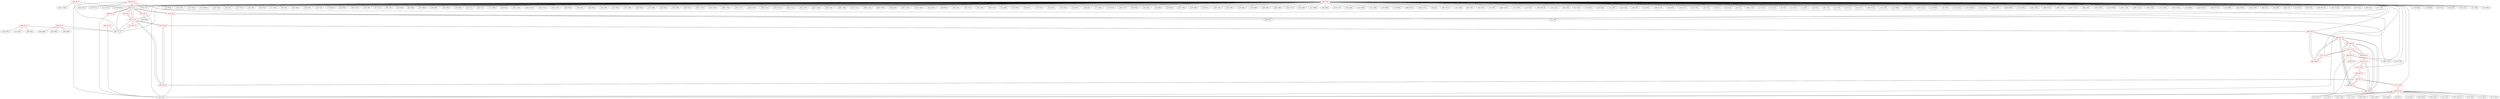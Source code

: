 graph {
	462 [label="(462) R1_T1" color=red]
	321 [label="(321) R917"]
	320 [label="(320) R911"]
	324 [label="(324) JP907"]
	461 [label="(461) U1_T1"]
	463 [label="(463) R2_T1" color=red]
	301 [label="(301) R913"]
	300 [label="(300) R909"]
	304 [label="(304) JP905"]
	461 [label="(461) U1_T1"]
	464 [label="(464) R3_T1" color=red]
	34 [label="(34) U201"]
	461 [label="(461) U1_T1"]
	465 [label="(465) R4_T1" color=red]
	453 [label="(453) J1302"]
	431 [label="(431) U1304"]
	458 [label="(458) FB1303"]
	461 [label="(461) U1_T1"]
	466 [label="(466) U2_T1" color=red]
	469 [label="(469) R7_T1"]
	470 [label="(470) R8_T1"]
	467 [label="(467) R5_T1"]
	468 [label="(468) R6_T1"]
	471 [label="(471) U3_T1"]
	461 [label="(461) U1_T1"]
	473 [label="(473) R9_T1"]
	467 [label="(467) R5_T1" color=red]
	34 [label="(34) U201"]
	69 [label="(69) R304"]
	466 [label="(466) U2_T1"]
	468 [label="(468) R6_T1" color=red]
	34 [label="(34) U201"]
	466 [label="(466) U2_T1"]
	469 [label="(469) R7_T1" color=red]
	186 [label="(186) U702"]
	219 [label="(219) C707"]
	218 [label="(218) R715"]
	217 [label="(217) R723"]
	34 [label="(34) U201"]
	466 [label="(466) U2_T1"]
	470 [label="(470) R8_T1" color=red]
	34 [label="(34) U201"]
	168 [label="(168) D611"]
	152 [label="(152) J601"]
	466 [label="(466) U2_T1"]
	471 [label="(471) U3_T1" color=red]
	466 [label="(466) U2_T1"]
	461 [label="(461) U1_T1"]
	473 [label="(473) R9_T1"]
	472 [label="(472) R10_T1"]
	482 [label="(482) R51_P1"]
	491 [label="(491) R50_P1"]
	472 [label="(472) R10_T1" color=red]
	471 [label="(471) U3_T1"]
	461 [label="(461) U1_T1"]
	473 [label="(473) R9_T1" color=red]
	466 [label="(466) U2_T1"]
	471 [label="(471) U3_T1"]
	474 [label="(474) T23_P1" color=red]
	484 [label="(484) R48_P1"]
	487 [label="(487) R43_P1"]
	475 [label="(475) T24_P1"]
	480 [label="(480) R44_P1"]
	475 [label="(475) T24_P1" color=red]
	481 [label="(481) R46_P1"]
	474 [label="(474) T23_P1"]
	476 [label="(476) T27_P1" color=red]
	482 [label="(482) R51_P1"]
	477 [label="(477) T28_P1"]
	485 [label="(485) R53_P1"]
	488 [label="(488) R49_P1"]
	477 [label="(477) T28_P1" color=red]
	483 [label="(483) R52_P1"]
	476 [label="(476) T27_P1"]
	478 [label="(478) T25_P1" color=red]
	479 [label="(479) T29_P1"]
	484 [label="(484) R48_P1"]
	486 [label="(486) R45_P1"]
	212 [label="(212) R722"]
	479 [label="(479) T29_P1" color=red]
	478 [label="(478) T25_P1"]
	485 [label="(485) R53_P1"]
	480 [label="(480) R44_P1" color=red]
	186 [label="(186) U702"]
	213 [label="(213) R714"]
	214 [label="(214) C706"]
	34 [label="(34) U201"]
	474 [label="(474) T23_P1"]
	481 [label="(481) R46_P1" color=red]
	489 [label="(489) T26_P1"]
	490 [label="(490) R47_P1"]
	475 [label="(475) T24_P1"]
	482 [label="(482) R51_P1" color=red]
	476 [label="(476) T27_P1"]
	491 [label="(491) R50_P1"]
	471 [label="(471) U3_T1"]
	483 [label="(483) R52_P1" color=red]
	391 [label="(391) FB1101"]
	313 [label="(313) D902"]
	175 [label="(175) D616"]
	172 [label="(172) D620"]
	173 [label="(173) D622"]
	295 [label="(295) C910"]
	21 [label="(21) C212"]
	296 [label="(296) U901"]
	294 [label="(294) C909"]
	34 [label="(34) U201"]
	333 [label="(333) D904"]
	6 [label="(6) FB201"]
	174 [label="(174) D612"]
	323 [label="(323) D903"]
	303 [label="(303) D901"]
	10 [label="(10) C209"]
	477 [label="(477) T28_P1"]
	484 [label="(484) R48_P1" color=red]
	478 [label="(478) T25_P1"]
	474 [label="(474) T23_P1"]
	487 [label="(487) R43_P1"]
	485 [label="(485) R53_P1" color=red]
	479 [label="(479) T29_P1"]
	476 [label="(476) T27_P1"]
	488 [label="(488) R49_P1"]
	486 [label="(486) R45_P1" color=red]
	490 [label="(490) R47_P1"]
	487 [label="(487) R43_P1"]
	488 [label="(488) R49_P1"]
	478 [label="(478) T25_P1"]
	212 [label="(212) R722"]
	487 [label="(487) R43_P1" color=red]
	484 [label="(484) R48_P1"]
	474 [label="(474) T23_P1"]
	490 [label="(490) R47_P1"]
	486 [label="(486) R45_P1"]
	488 [label="(488) R49_P1"]
	488 [label="(488) R49_P1" color=red]
	490 [label="(490) R47_P1"]
	486 [label="(486) R45_P1"]
	487 [label="(487) R43_P1"]
	476 [label="(476) T27_P1"]
	485 [label="(485) R53_P1"]
	489 [label="(489) T26_P1" color=red]
	491 [label="(491) R50_P1"]
	481 [label="(481) R46_P1"]
	490 [label="(490) R47_P1"]
	490 [label="(490) R47_P1" color=red]
	486 [label="(486) R45_P1"]
	487 [label="(487) R43_P1"]
	488 [label="(488) R49_P1"]
	489 [label="(489) T26_P1"]
	481 [label="(481) R46_P1"]
	491 [label="(491) R50_P1" color=red]
	489 [label="(489) T26_P1"]
	482 [label="(482) R51_P1"]
	471 [label="(471) U3_T1"]
	492 [label="(492) GND" color=red]
	178 [label="(178) D604"]
	179 [label="(179) D606"]
	48 [label="(48) U301"]
	142 [label="(142) J502"]
	133 [label="(133) C502"]
	52 [label="(52) C303"]
	163 [label="(163) D602"]
	53 [label="(53) R309"]
	134 [label="(134) C501"]
	137 [label="(137) R501"]
	135 [label="(135) FB502"]
	140 [label="(140) C503"]
	54 [label="(54) U303"]
	131 [label="(131) U501"]
	44 [label="(44) U302"]
	58 [label="(58) C304"]
	57 [label="(57) C302"]
	56 [label="(56) C301"]
	161 [label="(161) D632"]
	160 [label="(160) D631"]
	59 [label="(59) C305"]
	176 [label="(176) D626"]
	162 [label="(162) D601"]
	435 [label="(435) C1315"]
	62 [label="(62) C309"]
	61 [label="(61) C310"]
	60 [label="(60) C307"]
	42 [label="(42) C306"]
	168 [label="(168) D611"]
	43 [label="(43) C308"]
	167 [label="(167) D609"]
	166 [label="(166) D607"]
	165 [label="(165) D605"]
	164 [label="(164) D603"]
	81 [label="(81) C317"]
	80 [label="(80) C311"]
	177 [label="(177) D629"]
	169 [label="(169) D614"]
	457 [label="(457) C1301"]
	456 [label="(456) U1305"]
	458 [label="(458) FB1303"]
	455 [label="(455) C1319"]
	454 [label="(454) C1310"]
	266 [label="(266) U803"]
	268 [label="(268) D812"]
	265 [label="(265) R812"]
	245 [label="(245) C805"]
	271 [label="(271) R813"]
	270 [label="(270) C808"]
	269 [label="(269) C804"]
	272 [label="(272) U804"]
	262 [label="(262) D811"]
	263 [label="(263) C803"]
	264 [label="(264) C807"]
	445 [label="(445) C1318"]
	450 [label="(450) C1305"]
	449 [label="(449) U1303"]
	425 [label="(425) C1311"]
	428 [label="(428) U1302"]
	434 [label="(434) C1314"]
	433 [label="(433) C1313"]
	432 [label="(432) C1312"]
	442 [label="(442) C1303"]
	441 [label="(441) C1308"]
	439 [label="(439) C1307"]
	438 [label="(438) C1306"]
	437 [label="(437) C1317"]
	436 [label="(436) C1316"]
	440 [label="(440) C1302"]
	430 [label="(430) J1303"]
	451 [label="(451) U1301"]
	453 [label="(453) J1302"]
	426 [label="(426) C1309"]
	423 [label="(423) R1303"]
	246 [label="(246) R810"]
	214 [label="(214) C706"]
	204 [label="(204) C704"]
	219 [label="(219) C707"]
	185 [label="(185) U701"]
	186 [label="(186) U702"]
	224 [label="(224) C708"]
	209 [label="(209) C705"]
	152 [label="(152) J601"]
	151 [label="(151) J604"]
	159 [label="(159) D630"]
	158 [label="(158) D627"]
	157 [label="(157) D624"]
	156 [label="(156) D621"]
	155 [label="(155) D619"]
	154 [label="(154) D617"]
	149 [label="(149) J602"]
	171 [label="(171) D615"]
	170 [label="(170) D618"]
	189 [label="(189) C701"]
	234 [label="(234) Q801"]
	244 [label="(244) C801"]
	240 [label="(240) J805"]
	256 [label="(256) D810"]
	257 [label="(257) C802"]
	258 [label="(258) C806"]
	259 [label="(259) R811"]
	260 [label="(260) U802"]
	254 [label="(254) U801"]
	278 [label="(278) Q805"]
	279 [label="(279) Q806"]
	280 [label="(280) Q807"]
	281 [label="(281) Q808"]
	194 [label="(194) C702"]
	226 [label="(226) D809"]
	227 [label="(227) R808"]
	228 [label="(228) R805"]
	199 [label="(199) C703"]
	233 [label="(233) Q802"]
	232 [label="(232) Q803"]
	231 [label="(231) Q804"]
	230 [label="(230) R806"]
	229 [label="(229) R804"]
	388 [label="(388) D1105"]
	394 [label="(394) U1102"]
	93 [label="(93) J402"]
	387 [label="(387) D1107"]
	122 [label="(122) C408"]
	95 [label="(95) U403"]
	86 [label="(86) U401"]
	87 [label="(87) C402"]
	382 [label="(382) D1102"]
	120 [label="(120) C406"]
	121 [label="(121) C407"]
	392 [label="(392) FB1102"]
	401 [label="(401) J1102"]
	96 [label="(96) C409"]
	97 [label="(97) C405"]
	110 [label="(110) R410"]
	100 [label="(100) D404"]
	101 [label="(101) J403"]
	103 [label="(103) C410"]
	90 [label="(90) D402"]
	91 [label="(91) D403"]
	390 [label="(390) D1106"]
	106 [label="(106) R402"]
	403 [label="(403) J1101"]
	107 [label="(107) C401"]
	18 [label="(18) C224"]
	19 [label="(19) C227"]
	20 [label="(20) C210"]
	8 [label="(8) C231"]
	384 [label="(384) C1103"]
	17 [label="(17) C223"]
	34 [label="(34) U201"]
	15 [label="(15) C218"]
	9 [label="(9) C203"]
	12 [label="(12) C214"]
	23 [label="(23) X202"]
	24 [label="(24) C207"]
	29 [label="(29) C230"]
	13 [label="(13) C205"]
	14 [label="(14) C217"]
	16 [label="(16) C221"]
	383 [label="(383) C1102"]
	113 [label="(113) U402"]
	111 [label="(111) R409"]
	378 [label="(378) U1101"]
	379 [label="(379) C1101"]
	31 [label="(31) SW201"]
	33 [label="(33) C204"]
	372 [label="(372) R1014"]
	371 [label="(371) R1004"]
	373 [label="(373) C1003"]
	369 [label="(369) R1007"]
	368 [label="(368) R1006"]
	357 [label="(357) R1015"]
	359 [label="(359) C1004"]
	360 [label="(360) D1001"]
	364 [label="(364) U1003"]
	363 [label="(363) U1002"]
	362 [label="(362) J1001"]
	367 [label="(367) R1001"]
	377 [label="(377) R1009"]
	400 [label="(400) C1106"]
	399 [label="(399) C1105"]
	376 [label="(376) C1001"]
	375 [label="(375) U1001"]
	374 [label="(374) C1002"]
	128 [label="(128) R408"]
	405 [label="(405) TP1102"]
	404 [label="(404) TP1101"]
	129 [label="(129) R403"]
	365 [label="(365) R1002"]
	358 [label="(358) C1005"]
	63 [label="(63) C312"]
	36 [label="(36) D203"]
	40 [label="(40) C201"]
	35 [label="(35) D202"]
	39 [label="(39) U202"]
	395 [label="(395) BT1101"]
	397 [label="(397) C1104"]
	64 [label="(64) C314"]
	65 [label="(65) C315"]
	66 [label="(66) C313"]
	67 [label="(67) C316"]
	466 [label="(466) U2_T1"]
	471 [label="(471) U3_T1"]
	461 [label="(461) U1_T1"]
	489 [label="(489) T26_P1"]
	475 [label="(475) T24_P1"]
	479 [label="(479) T29_P1"]
	477 [label="(477) T28_P1"]
	462 -- 321
	462 -- 320
	462 -- 324
	462 -- 461
	463 -- 301
	463 -- 300
	463 -- 304
	463 -- 461
	464 -- 34
	464 -- 461
	465 -- 453
	465 -- 431
	465 -- 458
	465 -- 461
	466 -- 469
	466 -- 470
	466 -- 467
	466 -- 468
	466 -- 471
	466 -- 461
	466 -- 473
	467 -- 34
	467 -- 69
	467 -- 466
	468 -- 34
	468 -- 466
	469 -- 186
	469 -- 219
	469 -- 218
	469 -- 217
	469 -- 34
	469 -- 466
	470 -- 34
	470 -- 168
	470 -- 152
	470 -- 466
	471 -- 466
	471 -- 461
	471 -- 473
	471 -- 472
	471 -- 482
	471 -- 491
	472 -- 471
	472 -- 461
	473 -- 466
	473 -- 471
	474 -- 484
	474 -- 487
	474 -- 475
	474 -- 480
	475 -- 481
	475 -- 474
	476 -- 482
	476 -- 477
	476 -- 485
	476 -- 488
	477 -- 483
	477 -- 476
	478 -- 479
	478 -- 484
	478 -- 486
	478 -- 212
	479 -- 478
	479 -- 485
	480 -- 186
	480 -- 213
	480 -- 214
	480 -- 34
	480 -- 474
	481 -- 489
	481 -- 490
	481 -- 475
	482 -- 476
	482 -- 491
	482 -- 471
	483 -- 391
	483 -- 313
	483 -- 175
	483 -- 172
	483 -- 173
	483 -- 295
	483 -- 21
	483 -- 296
	483 -- 294
	483 -- 34
	483 -- 333
	483 -- 6
	483 -- 174
	483 -- 323
	483 -- 303
	483 -- 10
	483 -- 477
	484 -- 478
	484 -- 474
	484 -- 487
	485 -- 479
	485 -- 476
	485 -- 488
	486 -- 490
	486 -- 487
	486 -- 488
	486 -- 478
	486 -- 212
	487 -- 484
	487 -- 474
	487 -- 490
	487 -- 486
	487 -- 488
	488 -- 490
	488 -- 486
	488 -- 487
	488 -- 476
	488 -- 485
	489 -- 491
	489 -- 481
	489 -- 490
	490 -- 486
	490 -- 487
	490 -- 488
	490 -- 489
	490 -- 481
	491 -- 489
	491 -- 482
	491 -- 471
	492 -- 178
	492 -- 179
	492 -- 48
	492 -- 142
	492 -- 133
	492 -- 52
	492 -- 163
	492 -- 53
	492 -- 134
	492 -- 137
	492 -- 135
	492 -- 140
	492 -- 54
	492 -- 131
	492 -- 44
	492 -- 58
	492 -- 57
	492 -- 56
	492 -- 161
	492 -- 160
	492 -- 59
	492 -- 176
	492 -- 162
	492 -- 435
	492 -- 62
	492 -- 61
	492 -- 60
	492 -- 42
	492 -- 168
	492 -- 43
	492 -- 167
	492 -- 166
	492 -- 165
	492 -- 164
	492 -- 81
	492 -- 80
	492 -- 177
	492 -- 169
	492 -- 457
	492 -- 456
	492 -- 458
	492 -- 455
	492 -- 454
	492 -- 266
	492 -- 268
	492 -- 265
	492 -- 245
	492 -- 271
	492 -- 270
	492 -- 269
	492 -- 272
	492 -- 262
	492 -- 263
	492 -- 264
	492 -- 445
	492 -- 450
	492 -- 449
	492 -- 425
	492 -- 428
	492 -- 434
	492 -- 433
	492 -- 432
	492 -- 442
	492 -- 441
	492 -- 439
	492 -- 438
	492 -- 437
	492 -- 436
	492 -- 440
	492 -- 430
	492 -- 451
	492 -- 453
	492 -- 426
	492 -- 423
	492 -- 246
	492 -- 214
	492 -- 204
	492 -- 219
	492 -- 185
	492 -- 186
	492 -- 224
	492 -- 209
	492 -- 152
	492 -- 151
	492 -- 159
	492 -- 158
	492 -- 157
	492 -- 156
	492 -- 155
	492 -- 154
	492 -- 149
	492 -- 171
	492 -- 170
	492 -- 189
	492 -- 234
	492 -- 244
	492 -- 240
	492 -- 256
	492 -- 257
	492 -- 258
	492 -- 259
	492 -- 260
	492 -- 254
	492 -- 278
	492 -- 279
	492 -- 280
	492 -- 281
	492 -- 194
	492 -- 226
	492 -- 227
	492 -- 228
	492 -- 199
	492 -- 233
	492 -- 232
	492 -- 231
	492 -- 230
	492 -- 229
	492 -- 388
	492 -- 394
	492 -- 93
	492 -- 387
	492 -- 122
	492 -- 95
	492 -- 86
	492 -- 87
	492 -- 382
	492 -- 120
	492 -- 121
	492 -- 392
	492 -- 401
	492 -- 96
	492 -- 97
	492 -- 110
	492 -- 100
	492 -- 101
	492 -- 103
	492 -- 90
	492 -- 91
	492 -- 390
	492 -- 106
	492 -- 403
	492 -- 107
	492 -- 18
	492 -- 19
	492 -- 20
	492 -- 8
	492 -- 384
	492 -- 17
	492 -- 34
	492 -- 15
	492 -- 9
	492 -- 12
	492 -- 23
	492 -- 24
	492 -- 29
	492 -- 13
	492 -- 14
	492 -- 16
	492 -- 383
	492 -- 113
	492 -- 111
	492 -- 378
	492 -- 379
	492 -- 31
	492 -- 33
	492 -- 372
	492 -- 371
	492 -- 373
	492 -- 369
	492 -- 368
	492 -- 357
	492 -- 359
	492 -- 360
	492 -- 364
	492 -- 363
	492 -- 362
	492 -- 367
	492 -- 377
	492 -- 400
	492 -- 399
	492 -- 376
	492 -- 375
	492 -- 374
	492 -- 128
	492 -- 405
	492 -- 404
	492 -- 129
	492 -- 365
	492 -- 358
	492 -- 63
	492 -- 36
	492 -- 40
	492 -- 35
	492 -- 39
	492 -- 395
	492 -- 397
	492 -- 64
	492 -- 65
	492 -- 66
	492 -- 67
	492 -- 466
	492 -- 471
	492 -- 461
	492 -- 489
	492 -- 475
	492 -- 479
	492 -- 477
}